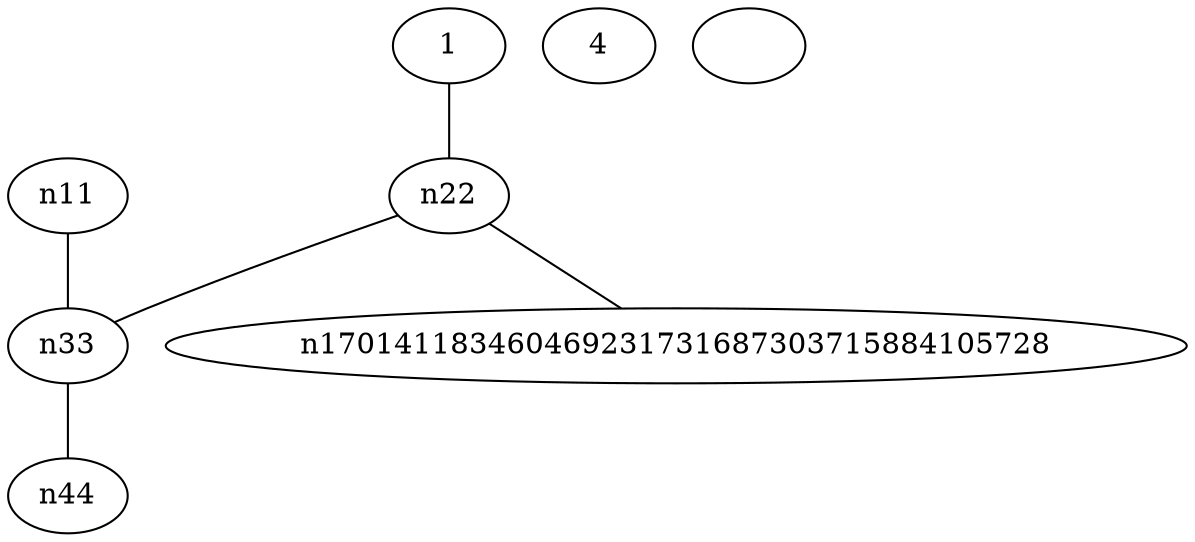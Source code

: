 graph test4 {1 -- n22;
	n11 -- n33;
	4;
	n22 -- n33;
	n22 -- n170141183460469231731687303715884105728;
󠁩	n33 -- n44;
}
